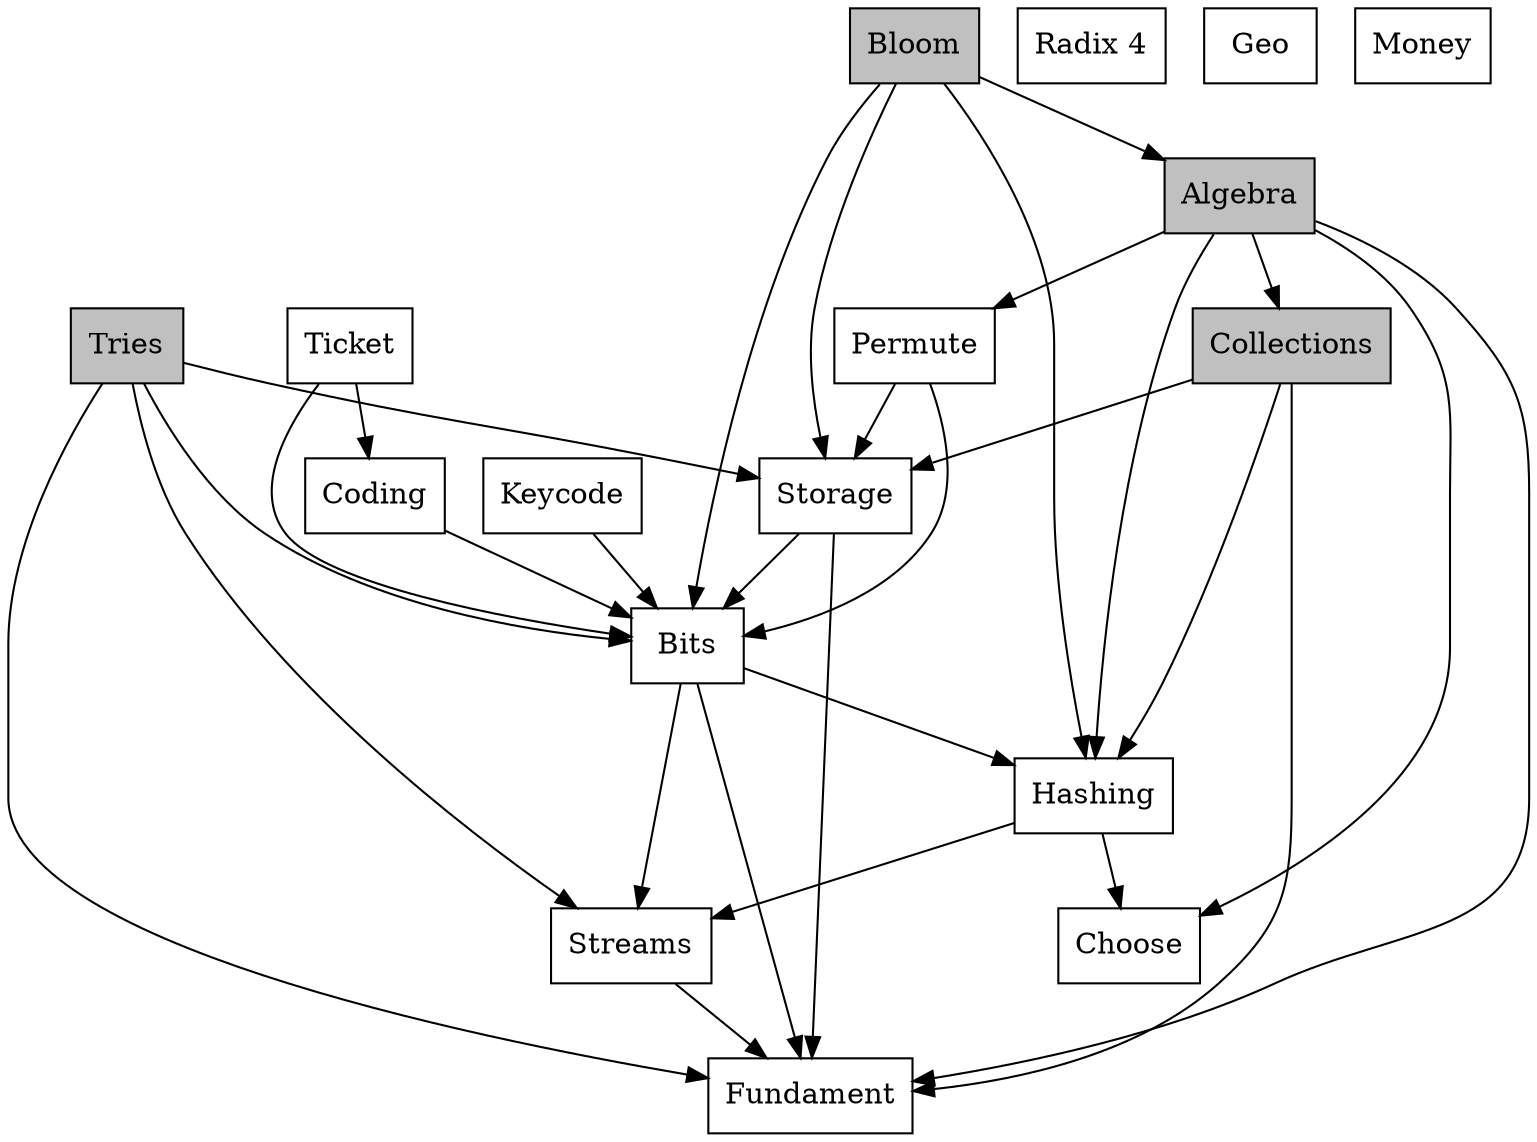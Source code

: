 digraph dependencies {

  node [shape="box", style="filled", fillcolor="white"]

  bloom     [label="Bloom",       fillcolor="gray"];
  algebra   [label="Algebra",     fillcolor="gray"];
  collect   [label="Collections", fillcolor="gray"];
  tries     [label="Tries",       fillcolor="gray"];

  ticket    [label="Ticket"];
  radix4    [label="Radix 4"];
  keycode   [label="Keycode"];
  coding    [label="Coding"];
  permute   [label="Permute"];
  storage   [label="Storage"];
  bits      [label="Bits"];
  hashing   [label="Hashing"];
  streams   [label="Streams"];
  geo       [label="Geo"];
  money     [label="Money"];
  choose    [label="Choose"];
  fundament [label="Fundament"];


  bloom -> {algebra storage bits hashing}

  algebra -> {hashing collect permute choose fundament}

  collect -> {storage hashing fundament}

  tries -> {storage bits streams fundament}


  ticket -> {coding bits}

  keycode -> bits;

  coding -> bits;

  permute -> { storage bits}

  storage -> {bits fundament}

  bits -> {hashing streams fundament}

  hashing -> {streams choose}

  streams -> fundament;

}